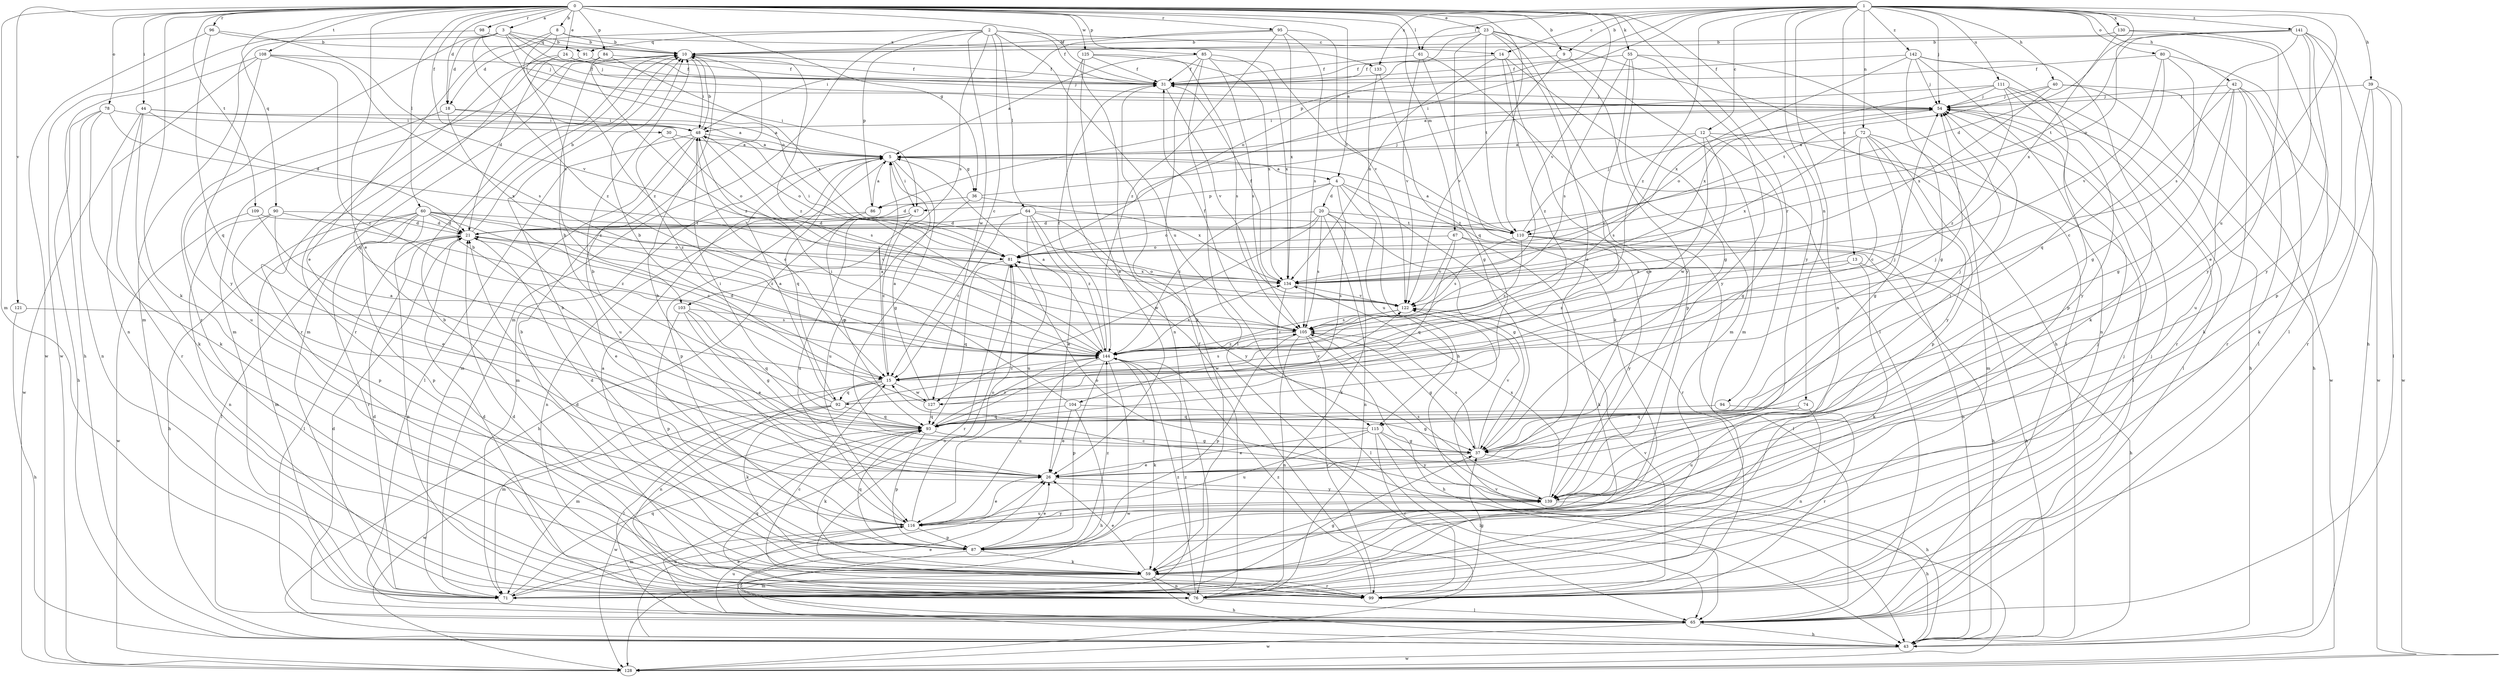 strict digraph  {
0;
1;
2;
3;
4;
5;
8;
9;
10;
12;
13;
14;
15;
18;
20;
21;
23;
24;
26;
30;
31;
36;
37;
39;
40;
42;
43;
44;
47;
48;
54;
55;
59;
60;
61;
64;
65;
67;
71;
72;
74;
76;
78;
80;
81;
84;
85;
86;
87;
90;
91;
92;
93;
94;
95;
96;
98;
99;
103;
104;
105;
108;
109;
110;
111;
115;
116;
121;
122;
125;
127;
128;
130;
133;
134;
139;
141;
142;
144;
0 -> 3  [label=a];
0 -> 4  [label=a];
0 -> 8  [label=b];
0 -> 9  [label=b];
0 -> 18  [label=d];
0 -> 23  [label=e];
0 -> 24  [label=e];
0 -> 26  [label=e];
0 -> 30  [label=f];
0 -> 31  [label=f];
0 -> 36  [label=g];
0 -> 44  [label=i];
0 -> 55  [label=k];
0 -> 59  [label=k];
0 -> 60  [label=l];
0 -> 61  [label=l];
0 -> 67  [label=m];
0 -> 71  [label=m];
0 -> 78  [label=o];
0 -> 84  [label=p];
0 -> 85  [label=p];
0 -> 90  [label=q];
0 -> 94  [label=r];
0 -> 95  [label=r];
0 -> 96  [label=r];
0 -> 98  [label=r];
0 -> 108  [label=t];
0 -> 109  [label=t];
0 -> 110  [label=t];
0 -> 121  [label=v];
0 -> 122  [label=v];
0 -> 125  [label=w];
0 -> 139  [label=y];
1 -> 9  [label=b];
1 -> 12  [label=c];
1 -> 13  [label=c];
1 -> 14  [label=c];
1 -> 39  [label=h];
1 -> 40  [label=h];
1 -> 42  [label=h];
1 -> 47  [label=i];
1 -> 54  [label=j];
1 -> 61  [label=l];
1 -> 72  [label=n];
1 -> 74  [label=n];
1 -> 76  [label=n];
1 -> 80  [label=o];
1 -> 81  [label=o];
1 -> 86  [label=p];
1 -> 111  [label=u];
1 -> 115  [label=u];
1 -> 130  [label=x];
1 -> 133  [label=x];
1 -> 141  [label=z];
1 -> 142  [label=z];
1 -> 144  [label=z];
2 -> 14  [label=c];
2 -> 15  [label=c];
2 -> 18  [label=d];
2 -> 31  [label=f];
2 -> 64  [label=l];
2 -> 71  [label=m];
2 -> 86  [label=p];
2 -> 91  [label=q];
2 -> 103  [label=s];
2 -> 115  [label=u];
2 -> 127  [label=w];
3 -> 10  [label=b];
3 -> 18  [label=d];
3 -> 47  [label=i];
3 -> 54  [label=j];
3 -> 71  [label=m];
3 -> 91  [label=q];
3 -> 99  [label=r];
3 -> 103  [label=s];
3 -> 144  [label=z];
4 -> 20  [label=d];
4 -> 43  [label=h];
4 -> 86  [label=p];
4 -> 99  [label=r];
4 -> 104  [label=s];
4 -> 115  [label=u];
4 -> 144  [label=z];
5 -> 4  [label=a];
5 -> 36  [label=g];
5 -> 37  [label=g];
5 -> 47  [label=i];
5 -> 71  [label=m];
5 -> 87  [label=p];
5 -> 92  [label=q];
8 -> 10  [label=b];
8 -> 26  [label=e];
8 -> 81  [label=o];
8 -> 133  [label=x];
8 -> 144  [label=z];
9 -> 31  [label=f];
9 -> 71  [label=m];
9 -> 122  [label=v];
10 -> 31  [label=f];
10 -> 48  [label=i];
10 -> 71  [label=m];
10 -> 144  [label=z];
12 -> 5  [label=a];
12 -> 37  [label=g];
12 -> 65  [label=l];
12 -> 92  [label=q];
12 -> 105  [label=s];
12 -> 127  [label=w];
13 -> 43  [label=h];
13 -> 59  [label=k];
13 -> 134  [label=x];
13 -> 144  [label=z];
14 -> 26  [label=e];
14 -> 31  [label=f];
14 -> 71  [label=m];
14 -> 134  [label=x];
14 -> 144  [label=z];
15 -> 5  [label=a];
15 -> 59  [label=k];
15 -> 71  [label=m];
15 -> 76  [label=n];
15 -> 92  [label=q];
15 -> 105  [label=s];
15 -> 127  [label=w];
18 -> 5  [label=a];
18 -> 48  [label=i];
18 -> 116  [label=u];
18 -> 144  [label=z];
20 -> 21  [label=d];
20 -> 37  [label=g];
20 -> 59  [label=k];
20 -> 76  [label=n];
20 -> 81  [label=o];
20 -> 105  [label=s];
20 -> 110  [label=t];
20 -> 127  [label=w];
21 -> 10  [label=b];
21 -> 26  [label=e];
21 -> 65  [label=l];
21 -> 76  [label=n];
21 -> 81  [label=o];
23 -> 10  [label=b];
23 -> 26  [label=e];
23 -> 43  [label=h];
23 -> 65  [label=l];
23 -> 81  [label=o];
23 -> 93  [label=q];
23 -> 110  [label=t];
23 -> 139  [label=y];
24 -> 21  [label=d];
24 -> 31  [label=f];
24 -> 54  [label=j];
24 -> 93  [label=q];
26 -> 10  [label=b];
26 -> 54  [label=j];
26 -> 139  [label=y];
30 -> 5  [label=a];
30 -> 81  [label=o];
30 -> 144  [label=z];
31 -> 54  [label=j];
31 -> 122  [label=v];
36 -> 21  [label=d];
36 -> 54  [label=j];
36 -> 116  [label=u];
36 -> 134  [label=x];
37 -> 26  [label=e];
37 -> 43  [label=h];
37 -> 105  [label=s];
37 -> 122  [label=v];
39 -> 54  [label=j];
39 -> 59  [label=k];
39 -> 65  [label=l];
39 -> 99  [label=r];
39 -> 128  [label=w];
40 -> 43  [label=h];
40 -> 54  [label=j];
40 -> 110  [label=t];
40 -> 128  [label=w];
40 -> 134  [label=x];
42 -> 15  [label=c];
42 -> 37  [label=g];
42 -> 54  [label=j];
42 -> 59  [label=k];
42 -> 99  [label=r];
42 -> 116  [label=u];
42 -> 128  [label=w];
43 -> 26  [label=e];
43 -> 128  [label=w];
44 -> 5  [label=a];
44 -> 21  [label=d];
44 -> 48  [label=i];
44 -> 59  [label=k];
44 -> 99  [label=r];
44 -> 128  [label=w];
47 -> 15  [label=c];
47 -> 21  [label=d];
47 -> 43  [label=h];
47 -> 116  [label=u];
48 -> 5  [label=a];
48 -> 10  [label=b];
48 -> 15  [label=c];
48 -> 65  [label=l];
48 -> 71  [label=m];
48 -> 81  [label=o];
48 -> 105  [label=s];
48 -> 116  [label=u];
54 -> 48  [label=i];
54 -> 65  [label=l];
54 -> 81  [label=o];
55 -> 15  [label=c];
55 -> 31  [label=f];
55 -> 37  [label=g];
55 -> 65  [label=l];
55 -> 105  [label=s];
55 -> 139  [label=y];
59 -> 5  [label=a];
59 -> 10  [label=b];
59 -> 21  [label=d];
59 -> 26  [label=e];
59 -> 43  [label=h];
59 -> 54  [label=j];
59 -> 71  [label=m];
59 -> 76  [label=n];
59 -> 99  [label=r];
60 -> 15  [label=c];
60 -> 21  [label=d];
60 -> 43  [label=h];
60 -> 65  [label=l];
60 -> 71  [label=m];
60 -> 87  [label=p];
60 -> 99  [label=r];
60 -> 110  [label=t];
60 -> 122  [label=v];
60 -> 144  [label=z];
61 -> 31  [label=f];
61 -> 59  [label=k];
61 -> 87  [label=p];
61 -> 122  [label=v];
64 -> 15  [label=c];
64 -> 21  [label=d];
64 -> 26  [label=e];
64 -> 110  [label=t];
64 -> 116  [label=u];
64 -> 139  [label=y];
64 -> 144  [label=z];
65 -> 21  [label=d];
65 -> 26  [label=e];
65 -> 43  [label=h];
65 -> 81  [label=o];
65 -> 116  [label=u];
65 -> 128  [label=w];
67 -> 43  [label=h];
67 -> 59  [label=k];
67 -> 81  [label=o];
67 -> 93  [label=q];
67 -> 122  [label=v];
71 -> 21  [label=d];
71 -> 37  [label=g];
71 -> 93  [label=q];
71 -> 116  [label=u];
71 -> 144  [label=z];
72 -> 5  [label=a];
72 -> 15  [label=c];
72 -> 37  [label=g];
72 -> 71  [label=m];
72 -> 87  [label=p];
72 -> 134  [label=x];
72 -> 139  [label=y];
74 -> 76  [label=n];
74 -> 93  [label=q];
74 -> 116  [label=u];
76 -> 21  [label=d];
76 -> 31  [label=f];
76 -> 54  [label=j];
76 -> 65  [label=l];
76 -> 93  [label=q];
76 -> 144  [label=z];
78 -> 43  [label=h];
78 -> 48  [label=i];
78 -> 59  [label=k];
78 -> 76  [label=n];
78 -> 134  [label=x];
80 -> 31  [label=f];
80 -> 37  [label=g];
80 -> 65  [label=l];
80 -> 93  [label=q];
80 -> 122  [label=v];
81 -> 48  [label=i];
81 -> 93  [label=q];
81 -> 99  [label=r];
81 -> 134  [label=x];
84 -> 31  [label=f];
84 -> 71  [label=m];
84 -> 99  [label=r];
84 -> 134  [label=x];
84 -> 144  [label=z];
85 -> 5  [label=a];
85 -> 31  [label=f];
85 -> 59  [label=k];
85 -> 65  [label=l];
85 -> 105  [label=s];
85 -> 110  [label=t];
85 -> 134  [label=x];
86 -> 5  [label=a];
86 -> 76  [label=n];
86 -> 93  [label=q];
87 -> 10  [label=b];
87 -> 26  [label=e];
87 -> 59  [label=k];
87 -> 65  [label=l];
87 -> 93  [label=q];
87 -> 144  [label=z];
90 -> 21  [label=d];
90 -> 26  [label=e];
90 -> 76  [label=n];
90 -> 87  [label=p];
90 -> 144  [label=z];
91 -> 31  [label=f];
91 -> 99  [label=r];
92 -> 5  [label=a];
92 -> 10  [label=b];
92 -> 54  [label=j];
92 -> 65  [label=l];
92 -> 71  [label=m];
92 -> 93  [label=q];
92 -> 122  [label=v];
92 -> 128  [label=w];
93 -> 10  [label=b];
93 -> 37  [label=g];
93 -> 54  [label=j];
93 -> 59  [label=k];
93 -> 87  [label=p];
93 -> 128  [label=w];
93 -> 144  [label=z];
94 -> 93  [label=q];
94 -> 99  [label=r];
95 -> 10  [label=b];
95 -> 48  [label=i];
95 -> 105  [label=s];
95 -> 122  [label=v];
95 -> 134  [label=x];
95 -> 144  [label=z];
96 -> 10  [label=b];
96 -> 93  [label=q];
96 -> 122  [label=v];
96 -> 128  [label=w];
98 -> 10  [label=b];
98 -> 54  [label=j];
98 -> 128  [label=w];
99 -> 10  [label=b];
99 -> 15  [label=c];
99 -> 21  [label=d];
99 -> 37  [label=g];
99 -> 54  [label=j];
99 -> 122  [label=v];
99 -> 144  [label=z];
103 -> 26  [label=e];
103 -> 37  [label=g];
103 -> 87  [label=p];
103 -> 93  [label=q];
103 -> 105  [label=s];
104 -> 26  [label=e];
104 -> 37  [label=g];
104 -> 43  [label=h];
104 -> 48  [label=i];
104 -> 93  [label=q];
105 -> 31  [label=f];
105 -> 37  [label=g];
105 -> 43  [label=h];
105 -> 76  [label=n];
105 -> 87  [label=p];
105 -> 99  [label=r];
105 -> 144  [label=z];
108 -> 15  [label=c];
108 -> 31  [label=f];
108 -> 43  [label=h];
108 -> 76  [label=n];
108 -> 105  [label=s];
108 -> 139  [label=y];
109 -> 21  [label=d];
109 -> 128  [label=w];
109 -> 15  [label=a];
110 -> 5  [label=a];
110 -> 43  [label=h];
110 -> 54  [label=j];
110 -> 65  [label=l];
110 -> 105  [label=s];
110 -> 139  [label=y];
110 -> 144  [label=z];
111 -> 5  [label=a];
111 -> 43  [label=h];
111 -> 54  [label=j];
111 -> 99  [label=r];
111 -> 134  [label=x];
111 -> 139  [label=y];
111 -> 144  [label=z];
115 -> 26  [label=e];
115 -> 37  [label=g];
115 -> 48  [label=i];
115 -> 65  [label=l];
115 -> 99  [label=r];
115 -> 116  [label=u];
115 -> 139  [label=y];
116 -> 10  [label=b];
116 -> 21  [label=d];
116 -> 26  [label=e];
116 -> 71  [label=m];
116 -> 81  [label=o];
116 -> 87  [label=p];
116 -> 139  [label=y];
121 -> 43  [label=h];
121 -> 105  [label=s];
122 -> 105  [label=s];
122 -> 144  [label=z];
125 -> 26  [label=e];
125 -> 31  [label=f];
125 -> 76  [label=n];
125 -> 105  [label=s];
125 -> 128  [label=w];
125 -> 134  [label=x];
127 -> 5  [label=a];
127 -> 10  [label=b];
127 -> 54  [label=j];
127 -> 93  [label=q];
128 -> 122  [label=v];
130 -> 10  [label=b];
130 -> 65  [label=l];
130 -> 134  [label=x];
130 -> 139  [label=y];
133 -> 37  [label=g];
133 -> 43  [label=h];
134 -> 31  [label=f];
134 -> 65  [label=l];
134 -> 81  [label=o];
134 -> 122  [label=v];
139 -> 15  [label=c];
139 -> 43  [label=h];
139 -> 81  [label=o];
139 -> 105  [label=s];
139 -> 116  [label=u];
139 -> 134  [label=x];
141 -> 10  [label=b];
141 -> 21  [label=d];
141 -> 26  [label=e];
141 -> 43  [label=h];
141 -> 87  [label=p];
141 -> 105  [label=s];
141 -> 110  [label=t];
141 -> 139  [label=y];
142 -> 31  [label=f];
142 -> 37  [label=g];
142 -> 54  [label=j];
142 -> 59  [label=k];
142 -> 76  [label=n];
142 -> 87  [label=p];
142 -> 134  [label=x];
144 -> 5  [label=a];
144 -> 15  [label=c];
144 -> 21  [label=d];
144 -> 31  [label=f];
144 -> 59  [label=k];
144 -> 87  [label=p];
144 -> 116  [label=u];
144 -> 128  [label=w];
144 -> 134  [label=x];
}
